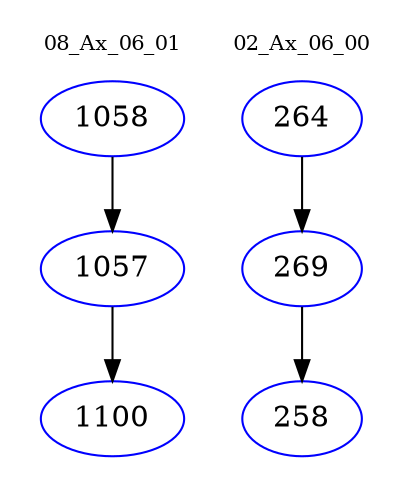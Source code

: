 digraph{
subgraph cluster_0 {
color = white
label = "08_Ax_06_01";
fontsize=10;
T0_1058 [label="1058", color="blue"]
T0_1058 -> T0_1057 [color="black"]
T0_1057 [label="1057", color="blue"]
T0_1057 -> T0_1100 [color="black"]
T0_1100 [label="1100", color="blue"]
}
subgraph cluster_1 {
color = white
label = "02_Ax_06_00";
fontsize=10;
T1_264 [label="264", color="blue"]
T1_264 -> T1_269 [color="black"]
T1_269 [label="269", color="blue"]
T1_269 -> T1_258 [color="black"]
T1_258 [label="258", color="blue"]
}
}
